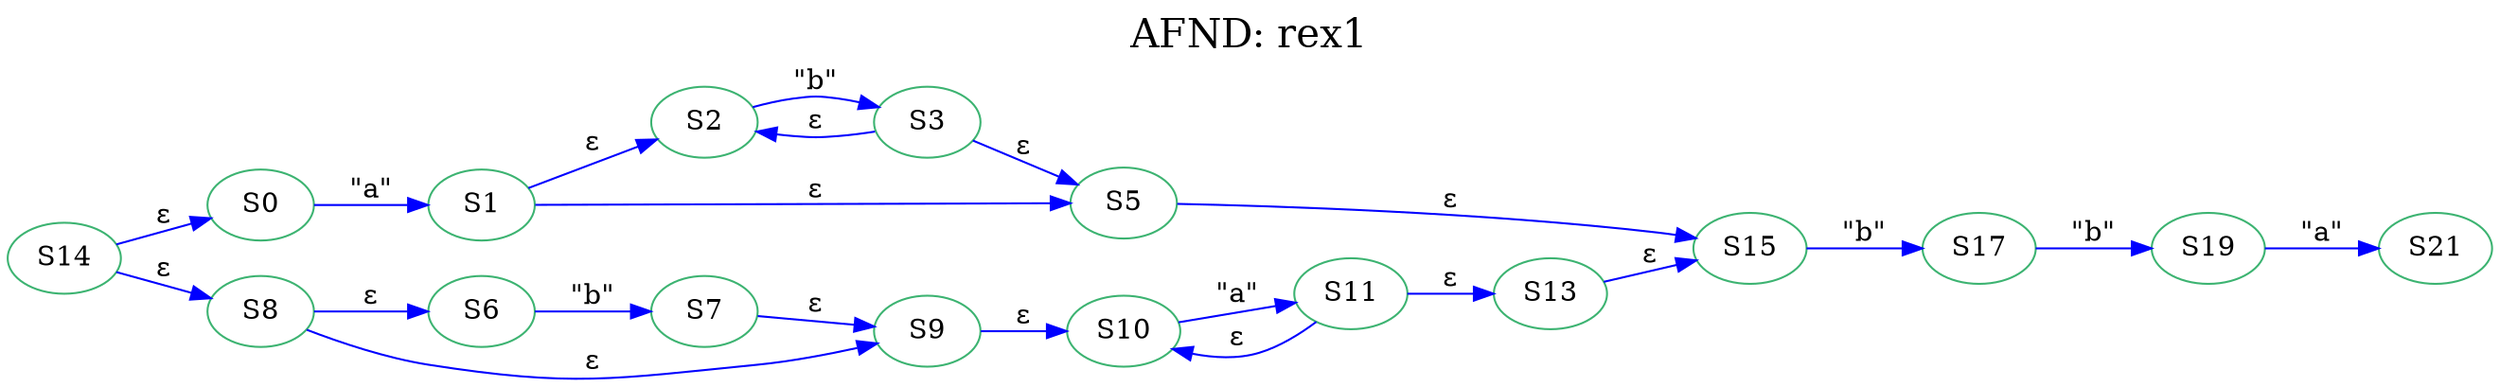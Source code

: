 digraph AFND { 
graph [label="AFND: rex1", labelloc=t, fontsize=20];
rankdir=LR;
edge [color=blue];
node [color = mediumseagreen];
"S0"[ label=S0 ]
"S1"[ label=S1 ]
"S2"[ label=S2 ]
"S3"[ label=S3 ]
"S5"[ label=S5 ]
"S6"[ label=S6 ]
"S7"[ label=S7 ]
"S8"[ label=S8 ]
"S9"[ label=S9 ]
"S10"[ label=S10 ]
"S11"[ label=S11 ]
"S13"[ label=S13 ]
"S14"[ label=S14 ]
"S15"[ label=S15 ]
"S17"[ label=S17 ]
"S19"[ label=S19 ]
"S0"->"S1"[label="\"a\"" ];
"S2"->"S3"[label="\"b\"" ];
"S1"->"S2"[label="ε" ];
"S2"->"S3"[label="ε" ,dir=back];
"S1"->"S5"[label="ε" ];
"S3"->"S5"[label="ε" ];
"S6"->"S7"[label="\"b\"" ];
"S8"->"S6"[label="ε" ];
"S8"->"S9"[label="ε" ];
"S7"->"S9"[label="ε" ];
"S10"->"S11"[label="\"a\"" ];
"S9"->"S10"[label="ε" ];
"S10"->"S11"[label="ε" ,dir=back];
"S11"->"S13"[label="ε" ];
"S14"->"S0"[label="ε" ];
"S14"->"S8"[label="ε" ];
"S5"->"S15"[label="ε" ];
"S13"->"S15"[label="ε" ];
"S15"->"S17"[label="\"b\"" ];
"S17"->"S19"[label="\"b\"" ];
"S19"->"S21"[label="\"a\"" ];

}